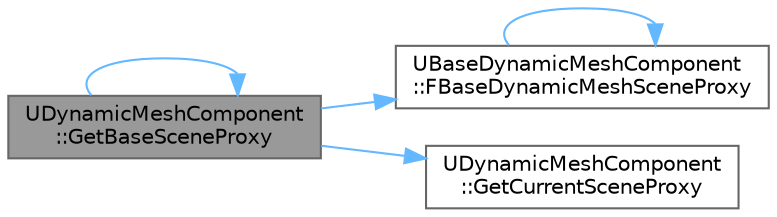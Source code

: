 digraph "UDynamicMeshComponent::GetBaseSceneProxy"
{
 // INTERACTIVE_SVG=YES
 // LATEX_PDF_SIZE
  bgcolor="transparent";
  edge [fontname=Helvetica,fontsize=10,labelfontname=Helvetica,labelfontsize=10];
  node [fontname=Helvetica,fontsize=10,shape=box,height=0.2,width=0.4];
  rankdir="LR";
  Node1 [id="Node000001",label="UDynamicMeshComponent\l::GetBaseSceneProxy",height=0.2,width=0.4,color="gray40", fillcolor="grey60", style="filled", fontcolor="black",tooltip="Subclass must implement this to return scene proxy if available, or nullptr."];
  Node1 -> Node2 [id="edge1_Node000001_Node000002",color="steelblue1",style="solid",tooltip=" "];
  Node2 [id="Node000002",label="UBaseDynamicMeshComponent\l::FBaseDynamicMeshSceneProxy",height=0.2,width=0.4,color="grey40", fillcolor="white", style="filled",URL="$de/d9f/classUBaseDynamicMeshComponent.html#a21a5295b2284d098fd0549d4b2a69a8b",tooltip=" "];
  Node2 -> Node2 [id="edge2_Node000002_Node000002",color="steelblue1",style="solid",tooltip=" "];
  Node1 -> Node1 [id="edge3_Node000001_Node000001",color="steelblue1",style="solid",tooltip=" "];
  Node1 -> Node3 [id="edge4_Node000001_Node000003",color="steelblue1",style="solid",tooltip=" "];
  Node3 [id="Node000003",label="UDynamicMeshComponent\l::GetCurrentSceneProxy",height=0.2,width=0.4,color="grey40", fillcolor="white", style="filled",URL="$df/de6/classUDynamicMeshComponent.html#a4fb475eb6e83a9d42ea08c3923fac741",tooltip=" "];
}
